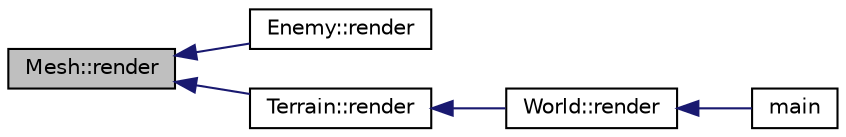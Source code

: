 digraph "Mesh::render"
{
  edge [fontname="Helvetica",fontsize="10",labelfontname="Helvetica",labelfontsize="10"];
  node [fontname="Helvetica",fontsize="10",shape=record];
  rankdir="LR";
  Node1 [label="Mesh::render",height=0.2,width=0.4,color="black", fillcolor="grey75", style="filled", fontcolor="black"];
  Node1 -> Node2 [dir="back",color="midnightblue",fontsize="10",style="solid",fontname="Helvetica"];
  Node2 [label="Enemy::render",height=0.2,width=0.4,color="black", fillcolor="white", style="filled",URL="$class_enemy.html#a62875c8aba22d278c89caa87af6c7b69"];
  Node1 -> Node3 [dir="back",color="midnightblue",fontsize="10",style="solid",fontname="Helvetica"];
  Node3 [label="Terrain::render",height=0.2,width=0.4,color="black", fillcolor="white", style="filled",URL="$class_terrain.html#a56992faf594dadfdf2264c2f524ea12f"];
  Node3 -> Node4 [dir="back",color="midnightblue",fontsize="10",style="solid",fontname="Helvetica"];
  Node4 [label="World::render",height=0.2,width=0.4,color="black", fillcolor="white", style="filled",URL="$class_world.html#a150eab10c21532162bb698d72aecec16"];
  Node4 -> Node5 [dir="back",color="midnightblue",fontsize="10",style="solid",fontname="Helvetica"];
  Node5 [label="main",height=0.2,width=0.4,color="black", fillcolor="white", style="filled",URL="$main_8cpp.html#a3c04138a5bfe5d72780bb7e82a18e627"];
}
